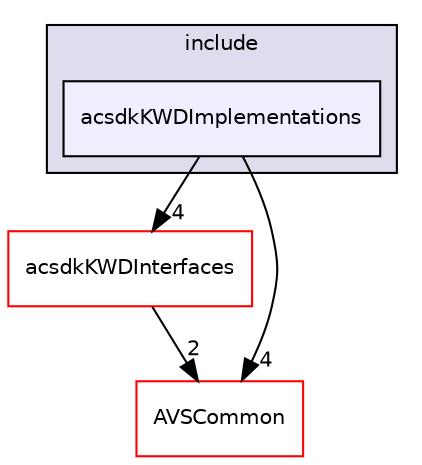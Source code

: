 digraph "/workplace/avs-device-sdk/shared/KWD/acsdkKWDImplementations/include/acsdkKWDImplementations" {
  compound=true
  node [ fontsize="10", fontname="Helvetica"];
  edge [ labelfontsize="10", labelfontname="Helvetica"];
  subgraph clusterdir_312253303e0e463f7bae115b1083ed5c {
    graph [ bgcolor="#ddddee", pencolor="black", label="include" fontname="Helvetica", fontsize="10", URL="dir_312253303e0e463f7bae115b1083ed5c.html"]
  dir_0eef9d731dd83c1bf4b0b902729b0c4e [shape=box, label="acsdkKWDImplementations", style="filled", fillcolor="#eeeeff", pencolor="black", URL="dir_0eef9d731dd83c1bf4b0b902729b0c4e.html"];
  }
  dir_36e5af62bd5db895b52244933458ca30 [shape=box label="acsdkKWDInterfaces" fillcolor="white" style="filled" color="red" URL="dir_36e5af62bd5db895b52244933458ca30.html"];
  dir_13e65effb2bde530b17b3d5eefcd0266 [shape=box label="AVSCommon" fillcolor="white" style="filled" color="red" URL="dir_13e65effb2bde530b17b3d5eefcd0266.html"];
  dir_36e5af62bd5db895b52244933458ca30->dir_13e65effb2bde530b17b3d5eefcd0266 [headlabel="2", labeldistance=1.5 headhref="dir_000776_000017.html"];
  dir_0eef9d731dd83c1bf4b0b902729b0c4e->dir_36e5af62bd5db895b52244933458ca30 [headlabel="4", labeldistance=1.5 headhref="dir_000771_000776.html"];
  dir_0eef9d731dd83c1bf4b0b902729b0c4e->dir_13e65effb2bde530b17b3d5eefcd0266 [headlabel="4", labeldistance=1.5 headhref="dir_000771_000017.html"];
}
